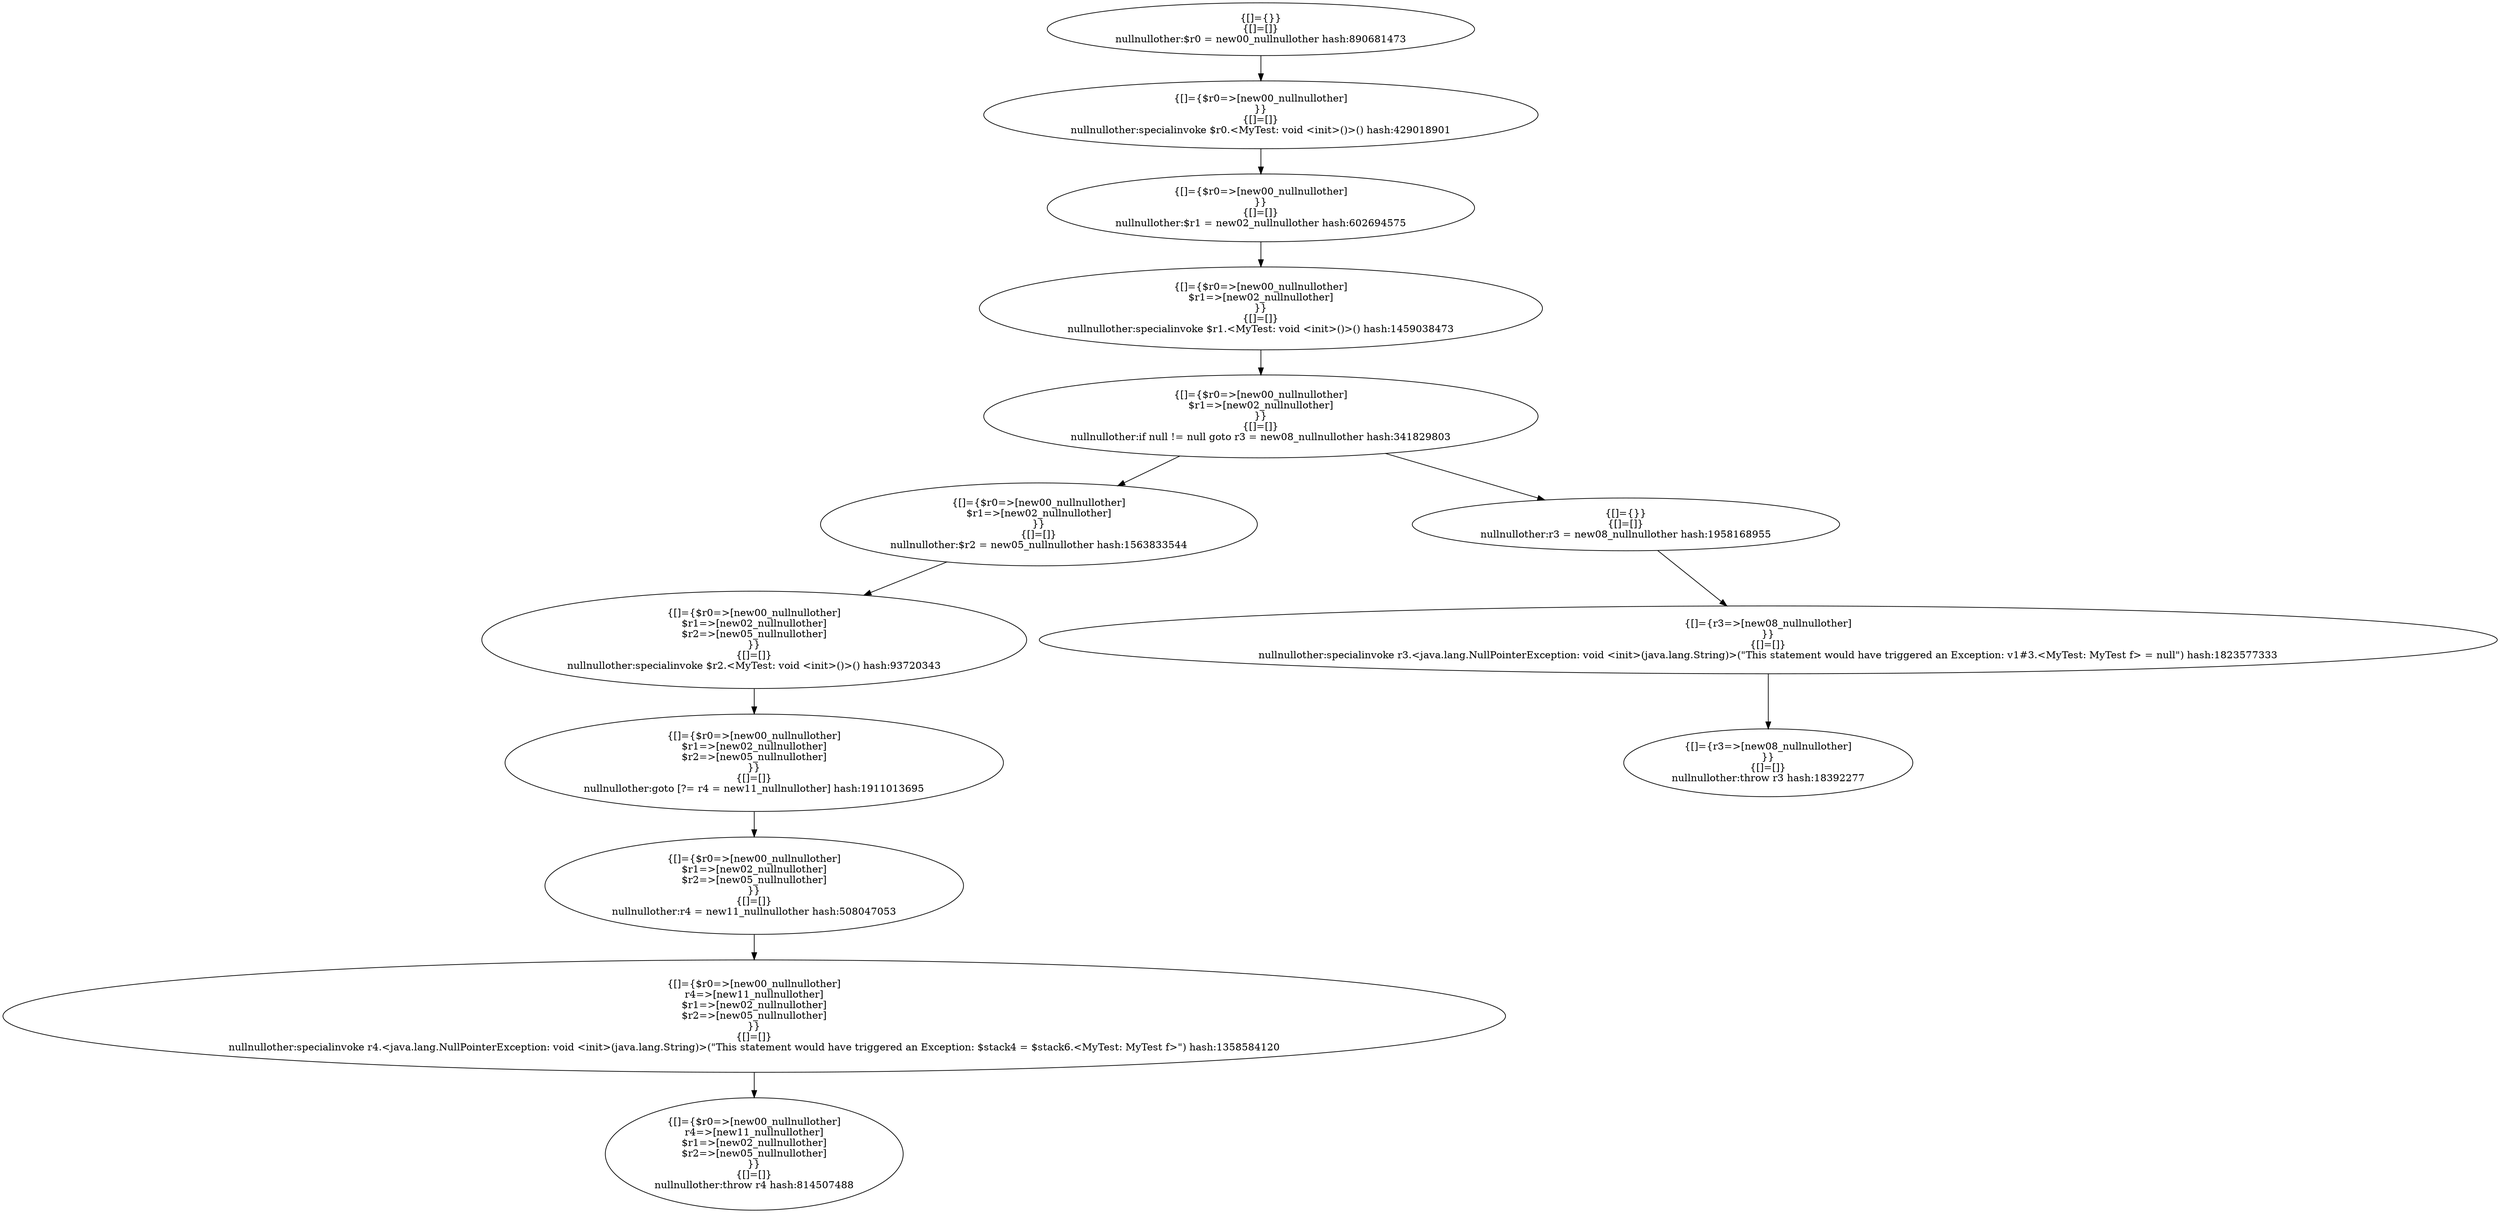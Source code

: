 digraph "./target2-mine/MyTest.nullnullother" {
    "{[]={}}
{[]=[]}
nullnullother:$r0 = new00_nullnullother hash:890681473";
    "{[]={$r0=>[new00_nullnullother]
}}
{[]=[]}
nullnullother:specialinvoke $r0.<MyTest: void <init>()>() hash:429018901";
    "{[]={$r0=>[new00_nullnullother]
}}
{[]=[]}
nullnullother:$r1 = new02_nullnullother hash:602694575";
    "{[]={$r0=>[new00_nullnullother]
$r1=>[new02_nullnullother]
}}
{[]=[]}
nullnullother:specialinvoke $r1.<MyTest: void <init>()>() hash:1459038473";
    "{[]={$r0=>[new00_nullnullother]
$r1=>[new02_nullnullother]
}}
{[]=[]}
nullnullother:if null != null goto r3 = new08_nullnullother hash:341829803";
    "{[]={$r0=>[new00_nullnullother]
$r1=>[new02_nullnullother]
}}
{[]=[]}
nullnullother:$r2 = new05_nullnullother hash:1563833544";
    "{[]={$r0=>[new00_nullnullother]
$r1=>[new02_nullnullother]
$r2=>[new05_nullnullother]
}}
{[]=[]}
nullnullother:specialinvoke $r2.<MyTest: void <init>()>() hash:93720343";
    "{[]={$r0=>[new00_nullnullother]
$r1=>[new02_nullnullother]
$r2=>[new05_nullnullother]
}}
{[]=[]}
nullnullother:goto [?= r4 = new11_nullnullother] hash:1911013695";
    "{[]={}}
{[]=[]}
nullnullother:r3 = new08_nullnullother hash:1958168955";
    "{[]={r3=>[new08_nullnullother]
}}
{[]=[]}
nullnullother:specialinvoke r3.<java.lang.NullPointerException: void <init>(java.lang.String)>(\"This statement would have triggered an Exception: v1#3.<MyTest: MyTest f> = null\") hash:1823577333";
    "{[]={r3=>[new08_nullnullother]
}}
{[]=[]}
nullnullother:throw r3 hash:18392277";
    "{[]={$r0=>[new00_nullnullother]
$r1=>[new02_nullnullother]
$r2=>[new05_nullnullother]
}}
{[]=[]}
nullnullother:r4 = new11_nullnullother hash:508047053";
    "{[]={$r0=>[new00_nullnullother]
r4=>[new11_nullnullother]
$r1=>[new02_nullnullother]
$r2=>[new05_nullnullother]
}}
{[]=[]}
nullnullother:specialinvoke r4.<java.lang.NullPointerException: void <init>(java.lang.String)>(\"This statement would have triggered an Exception: $stack4 = $stack6.<MyTest: MyTest f>\") hash:1358584120";
    "{[]={$r0=>[new00_nullnullother]
r4=>[new11_nullnullother]
$r1=>[new02_nullnullother]
$r2=>[new05_nullnullother]
}}
{[]=[]}
nullnullother:throw r4 hash:814507488";
    "{[]={}}
{[]=[]}
nullnullother:$r0 = new00_nullnullother hash:890681473"->"{[]={$r0=>[new00_nullnullother]
}}
{[]=[]}
nullnullother:specialinvoke $r0.<MyTest: void <init>()>() hash:429018901";
    "{[]={$r0=>[new00_nullnullother]
}}
{[]=[]}
nullnullother:specialinvoke $r0.<MyTest: void <init>()>() hash:429018901"->"{[]={$r0=>[new00_nullnullother]
}}
{[]=[]}
nullnullother:$r1 = new02_nullnullother hash:602694575";
    "{[]={$r0=>[new00_nullnullother]
}}
{[]=[]}
nullnullother:$r1 = new02_nullnullother hash:602694575"->"{[]={$r0=>[new00_nullnullother]
$r1=>[new02_nullnullother]
}}
{[]=[]}
nullnullother:specialinvoke $r1.<MyTest: void <init>()>() hash:1459038473";
    "{[]={$r0=>[new00_nullnullother]
$r1=>[new02_nullnullother]
}}
{[]=[]}
nullnullother:specialinvoke $r1.<MyTest: void <init>()>() hash:1459038473"->"{[]={$r0=>[new00_nullnullother]
$r1=>[new02_nullnullother]
}}
{[]=[]}
nullnullother:if null != null goto r3 = new08_nullnullother hash:341829803";
    "{[]={$r0=>[new00_nullnullother]
$r1=>[new02_nullnullother]
}}
{[]=[]}
nullnullother:if null != null goto r3 = new08_nullnullother hash:341829803"->"{[]={$r0=>[new00_nullnullother]
$r1=>[new02_nullnullother]
}}
{[]=[]}
nullnullother:$r2 = new05_nullnullother hash:1563833544";
    "{[]={$r0=>[new00_nullnullother]
$r1=>[new02_nullnullother]
}}
{[]=[]}
nullnullother:if null != null goto r3 = new08_nullnullother hash:341829803"->"{[]={}}
{[]=[]}
nullnullother:r3 = new08_nullnullother hash:1958168955";
    "{[]={$r0=>[new00_nullnullother]
$r1=>[new02_nullnullother]
}}
{[]=[]}
nullnullother:$r2 = new05_nullnullother hash:1563833544"->"{[]={$r0=>[new00_nullnullother]
$r1=>[new02_nullnullother]
$r2=>[new05_nullnullother]
}}
{[]=[]}
nullnullother:specialinvoke $r2.<MyTest: void <init>()>() hash:93720343";
    "{[]={$r0=>[new00_nullnullother]
$r1=>[new02_nullnullother]
$r2=>[new05_nullnullother]
}}
{[]=[]}
nullnullother:specialinvoke $r2.<MyTest: void <init>()>() hash:93720343"->"{[]={$r0=>[new00_nullnullother]
$r1=>[new02_nullnullother]
$r2=>[new05_nullnullother]
}}
{[]=[]}
nullnullother:goto [?= r4 = new11_nullnullother] hash:1911013695";
    "{[]={$r0=>[new00_nullnullother]
$r1=>[new02_nullnullother]
$r2=>[new05_nullnullother]
}}
{[]=[]}
nullnullother:goto [?= r4 = new11_nullnullother] hash:1911013695"->"{[]={$r0=>[new00_nullnullother]
$r1=>[new02_nullnullother]
$r2=>[new05_nullnullother]
}}
{[]=[]}
nullnullother:r4 = new11_nullnullother hash:508047053";
    "{[]={}}
{[]=[]}
nullnullother:r3 = new08_nullnullother hash:1958168955"->"{[]={r3=>[new08_nullnullother]
}}
{[]=[]}
nullnullother:specialinvoke r3.<java.lang.NullPointerException: void <init>(java.lang.String)>(\"This statement would have triggered an Exception: v1#3.<MyTest: MyTest f> = null\") hash:1823577333";
    "{[]={r3=>[new08_nullnullother]
}}
{[]=[]}
nullnullother:specialinvoke r3.<java.lang.NullPointerException: void <init>(java.lang.String)>(\"This statement would have triggered an Exception: v1#3.<MyTest: MyTest f> = null\") hash:1823577333"->"{[]={r3=>[new08_nullnullother]
}}
{[]=[]}
nullnullother:throw r3 hash:18392277";
    "{[]={$r0=>[new00_nullnullother]
$r1=>[new02_nullnullother]
$r2=>[new05_nullnullother]
}}
{[]=[]}
nullnullother:r4 = new11_nullnullother hash:508047053"->"{[]={$r0=>[new00_nullnullother]
r4=>[new11_nullnullother]
$r1=>[new02_nullnullother]
$r2=>[new05_nullnullother]
}}
{[]=[]}
nullnullother:specialinvoke r4.<java.lang.NullPointerException: void <init>(java.lang.String)>(\"This statement would have triggered an Exception: $stack4 = $stack6.<MyTest: MyTest f>\") hash:1358584120";
    "{[]={$r0=>[new00_nullnullother]
r4=>[new11_nullnullother]
$r1=>[new02_nullnullother]
$r2=>[new05_nullnullother]
}}
{[]=[]}
nullnullother:specialinvoke r4.<java.lang.NullPointerException: void <init>(java.lang.String)>(\"This statement would have triggered an Exception: $stack4 = $stack6.<MyTest: MyTest f>\") hash:1358584120"->"{[]={$r0=>[new00_nullnullother]
r4=>[new11_nullnullother]
$r1=>[new02_nullnullother]
$r2=>[new05_nullnullother]
}}
{[]=[]}
nullnullother:throw r4 hash:814507488";
}
